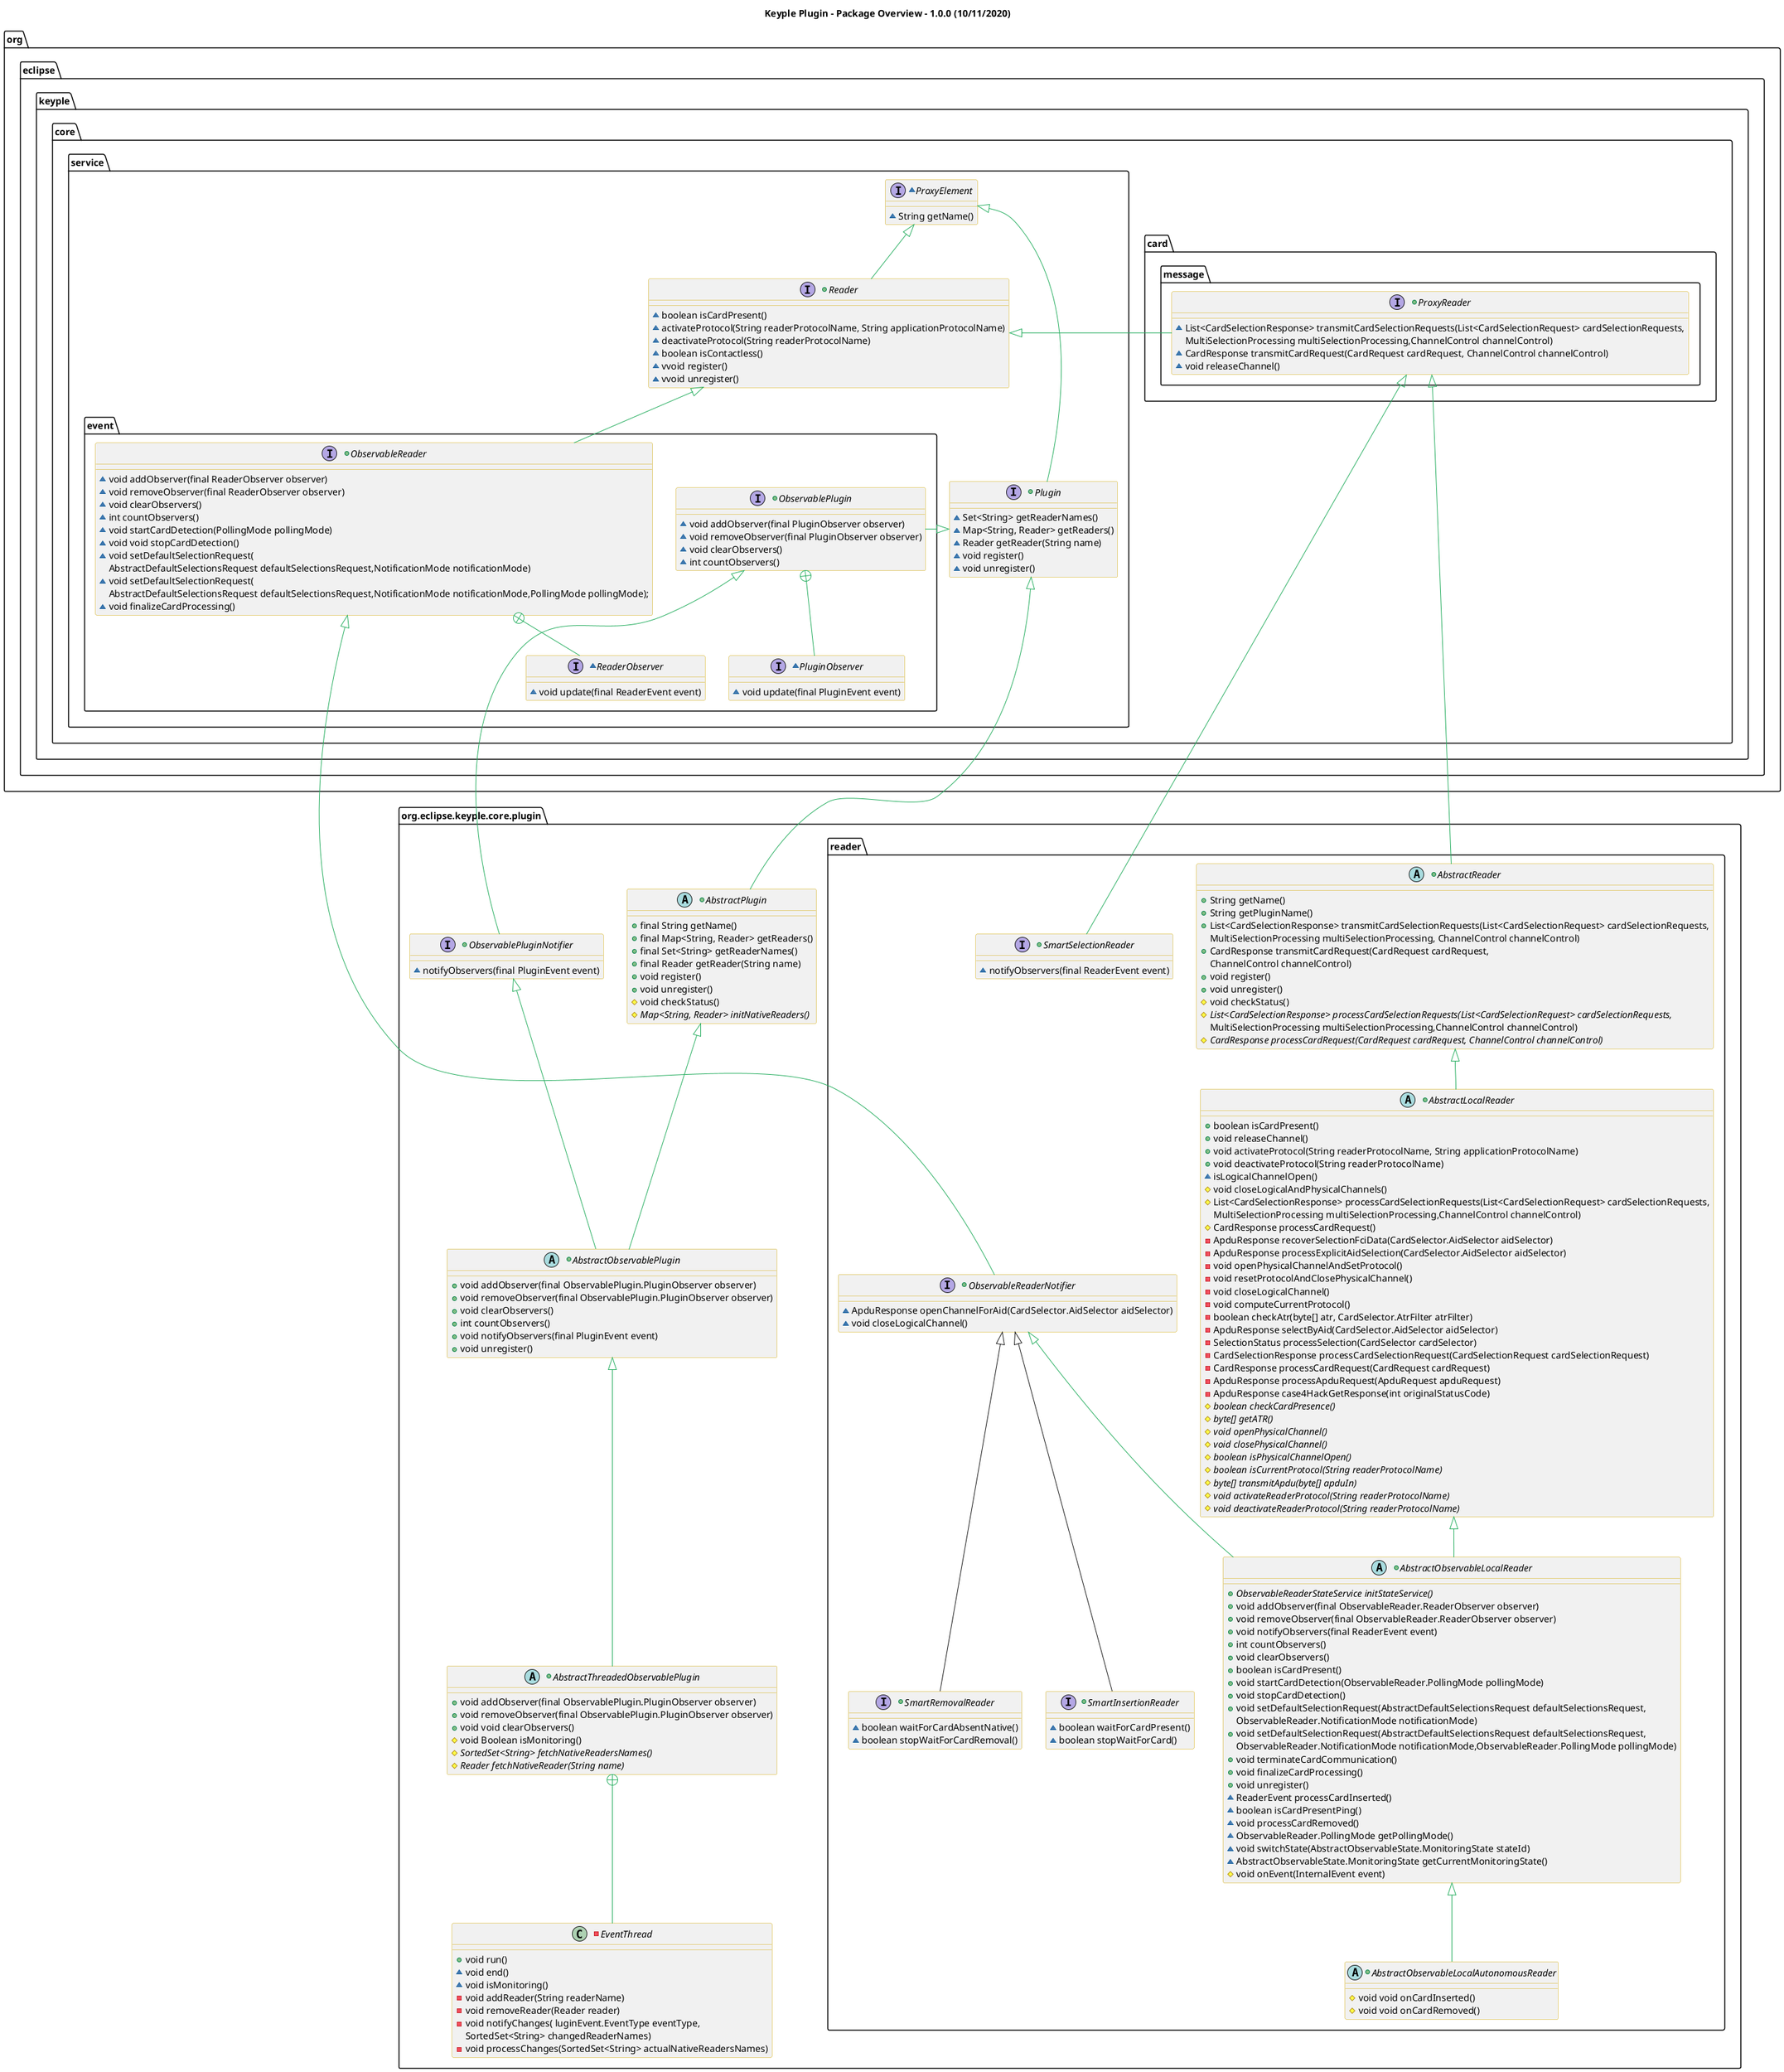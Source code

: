 @startuml
title
    Keyple Plugin - Package Overview - 1.0.0 (10/11/2020)
end title

' == THEME ==

'Couleurs issues de : https://htmlcolorcodes.com/fr/tableau-de-couleur/tableau-de-couleur-design-plat/
!define C_GREY1 F8F9F9
!define C_GREY2 F2F3F4
!define C_GREY3 E5E7E9
!define C_GREY4 D7DBDD
!define C_GREY5 CACFD2
!define C_GREY6 BDC3C7
!define C_LINK 3498DB
!define C_USE 27AE60

skinparam Shadowing false
skinparam ClassFontStyle italic
skinparam ClassBorderColor #D4AC0D
skinparam stereotypeABorderColor #A9DCDF
skinparam stereotypeIBorderColor #B4A7E5
skinparam stereotypeCBorderColor #ADD1B2
skinparam stereotypeEBorderColor #EB93DF
' Red
skinparam ClassBackgroundColor<<red>> #FDEDEC
skinparam ClassBorderColor<<red>> #E74C3C
hide <<red>> stereotype
' Purple
skinparam ClassBackgroundColor<<purple>> #F4ECF7
skinparam ClassBorderColor<<purple>> #8E44AD
hide <<purple>> stereotype
' blue
skinparam ClassBackgroundColor<<blue>> #EBF5FB
skinparam ClassBorderColor<<blue>> #3498DB
hide <<blue>> stereotype
' Green
skinparam ClassBackgroundColor<<green>> #E9F7EF
skinparam ClassBorderColor<<green>> #27AE60
hide <<green>> stereotype
' Grey
skinparam ClassBackgroundColor<<grey>> #EAECEE
skinparam ClassBorderColor<<grey>> #2C3E50
hide <<grey>> stereotype

' == CONTENT ==
package "org.eclipse.keyple.core.card.message" {
    +interface ProxyReader {
        ~List<CardSelectionResponse> transmitCardSelectionRequests(List<CardSelectionRequest> cardSelectionRequests,
        MultiSelectionProcessing multiSelectionProcessing,ChannelControl channelControl)
        ~CardResponse transmitCardRequest(CardRequest cardRequest, ChannelControl channelControl)
        ~void releaseChannel()
    }
}

package "org.eclipse.keyple.core.service" {
    package "event" {
      +interface ObservablePlugin{
        ~void addObserver(final PluginObserver observer)
        ~void removeObserver(final PluginObserver observer)
        ~void clearObservers()
        ~int countObservers()
      }
      ~interface PluginObserver{
        ~void update(final PluginEvent event)
      }
      +interface ObservableReader {
        ~void addObserver(final ReaderObserver observer)
        ~void removeObserver(final ReaderObserver observer)
        ~void clearObservers()
        ~int countObservers()
        ~void startCardDetection(PollingMode pollingMode)
        ~void void stopCardDetection()
        ~void setDefaultSelectionRequest(
        AbstractDefaultSelectionsRequest defaultSelectionsRequest,NotificationMode notificationMode)
        ~void setDefaultSelectionRequest(
        AbstractDefaultSelectionsRequest defaultSelectionsRequest,NotificationMode notificationMode,PollingMode pollingMode);
        ~void finalizeCardProcessing()
      }
      ~interface ReaderObserver{
       ~void update(final ReaderEvent event)
      }
    }
    ~interface ProxyElement{
         ~String getName()
    }
    +interface Plugin {
        ~Set<String> getReaderNames()
        ~Map<String, Reader> getReaders()
        ~Reader getReader(String name)
        ~void register()
        ~void unregister()
    }
    +interface Reader {
        ~boolean isCardPresent()
        ~activateProtocol(String readerProtocolName, String applicationProtocolName)
        ~deactivateProtocol(String readerProtocolName)
        ~boolean isContactless()
        ~vvoid register()
        ~vvoid unregister()
    }
}

package "org.eclipse.keyple.core.plugin" as root {
    +interface ObservablePluginNotifier {
        ~notifyObservers(final PluginEvent event)
    }
    +abstract class AbstractPlugin{
        +final String getName()
        +final Map<String, Reader> getReaders()
        +final Set<String> getReaderNames()
        +final Reader getReader(String name)
        +void register()
        +void unregister()
        #void checkStatus()
        #{abstract} Map<String, Reader> initNativeReaders()

    }
    +abstract class AbstractObservablePlugin {
        +void addObserver(final ObservablePlugin.PluginObserver observer)
        +void removeObserver(final ObservablePlugin.PluginObserver observer)
        +void clearObservers()
        +int countObservers()
        +void notifyObservers(final PluginEvent event)
        +void unregister()
    }

    +abstract class AbstractThreadedObservablePlugin {
        +void addObserver(final ObservablePlugin.PluginObserver observer)
        +void removeObserver(final ObservablePlugin.PluginObserver observer)
        +void void clearObservers()
        #void Boolean isMonitoring()
        #{abstract} SortedSet<String> fetchNativeReadersNames()
        #{abstract} Reader fetchNativeReader(String name)
    }

    -class EventThread {
        +void run()
        ~void end()
        ~void isMonitoring()
        -void addReader(String readerName)
        -void removeReader(Reader reader)
        -void notifyChanges( luginEvent.EventType eventType,
              SortedSet<String> changedReaderNames)
        -void processChanges(SortedSet<String> actualNativeReadersNames)
    }

    package "reader"{
        +interface ObservableReaderNotifier {
            ~ApduResponse openChannelForAid(CardSelector.AidSelector aidSelector)
            ~void closeLogicalChannel()
        }
        +interface SmartSelectionReader {
            ~notifyObservers(final ReaderEvent event)
        }
        +interface SmartRemovalReader {
            ~boolean waitForCardAbsentNative()
            ~boolean stopWaitForCardRemoval()
        }
        +interface SmartInsertionReader {
            ~boolean waitForCardPresent()
            ~boolean stopWaitForCard()
        }
        +abstract class AbstractReader{
            +String getName()
            +String getPluginName()
            +List<CardSelectionResponse> transmitCardSelectionRequests(List<CardSelectionRequest> cardSelectionRequests,
            MultiSelectionProcessing multiSelectionProcessing, ChannelControl channelControl)
            +CardResponse transmitCardRequest(CardRequest cardRequest,
            ChannelControl channelControl)
            +void register()
            +void unregister()
            #void checkStatus()
            #{abstract} List<CardSelectionResponse> processCardSelectionRequests(List<CardSelectionRequest> cardSelectionRequests,
            MultiSelectionProcessing multiSelectionProcessing,ChannelControl channelControl)
            #{abstract} CardResponse processCardRequest(CardRequest cardRequest, ChannelControl channelControl)
        }

         +abstract class AbstractLocalReader{
            +boolean isCardPresent()
            +void releaseChannel()
            +void activateProtocol(String readerProtocolName, String applicationProtocolName)
            +void deactivateProtocol(String readerProtocolName)
            ~isLogicalChannelOpen()
            #void closeLogicalAndPhysicalChannels()
            #List<CardSelectionResponse> processCardSelectionRequests(List<CardSelectionRequest> cardSelectionRequests,
            MultiSelectionProcessing multiSelectionProcessing,ChannelControl channelControl)
            #CardResponse processCardRequest()
            -ApduResponse recoverSelectionFciData(CardSelector.AidSelector aidSelector)
            -ApduResponse processExplicitAidSelection(CardSelector.AidSelector aidSelector)
            -void openPhysicalChannelAndSetProtocol()
            -void resetProtocolAndClosePhysicalChannel()
            -void closeLogicalChannel()
            -void computeCurrentProtocol()
            -boolean checkAtr(byte[] atr, CardSelector.AtrFilter atrFilter)
            -ApduResponse selectByAid(CardSelector.AidSelector aidSelector)
            -SelectionStatus processSelection(CardSelector cardSelector)
            -CardSelectionResponse processCardSelectionRequest(CardSelectionRequest cardSelectionRequest)
            -CardResponse processCardRequest(CardRequest cardRequest)
            -ApduResponse processApduRequest(ApduRequest apduRequest)
            -ApduResponse case4HackGetResponse(int originalStatusCode)
            #{abstract} boolean checkCardPresence()
            #{abstract} byte[] getATR()
            #{abstract} void openPhysicalChannel()
            #{abstract} void closePhysicalChannel()
            #{abstract} boolean isPhysicalChannelOpen()
            #{abstract} boolean isCurrentProtocol(String readerProtocolName)
            #{abstract} byte[] transmitApdu(byte[] apduIn)
            #{abstract} void activateReaderProtocol(String readerProtocolName)
            #{abstract} void deactivateReaderProtocol(String readerProtocolName)
         }

         +abstract class AbstractObservableLocalReader{
            +{abstract} ObservableReaderStateService initStateService()
            +void addObserver(final ObservableReader.ReaderObserver observer)
            +void removeObserver(final ObservableReader.ReaderObserver observer)
            +void notifyObservers(final ReaderEvent event)
            +int countObservers()
            +void clearObservers()
            +boolean isCardPresent()
            +void startCardDetection(ObservableReader.PollingMode pollingMode)
            +void stopCardDetection()
            +void setDefaultSelectionRequest(AbstractDefaultSelectionsRequest defaultSelectionsRequest,
            ObservableReader.NotificationMode notificationMode)
            +void setDefaultSelectionRequest(AbstractDefaultSelectionsRequest defaultSelectionsRequest,
            ObservableReader.NotificationMode notificationMode,ObservableReader.PollingMode pollingMode)
            +void terminateCardCommunication()
            +void finalizeCardProcessing()
            +void unregister()
            ~ReaderEvent processCardInserted()
            ~boolean isCardPresentPing()
            ~void processCardRemoved()
            ~ObservableReader.PollingMode getPollingMode()
            ~void switchState(AbstractObservableState.MonitoringState stateId)
            ~AbstractObservableState.MonitoringState getCurrentMonitoringState()
            #void onEvent(InternalEvent event)

         }

         +abstract class AbstractObservableLocalAutonomousReader{
            #void void onCardInserted()
            #void void onCardRemoved()
         }
    }
}


' Associations
ProxyElement <|-- Reader #C_USE
ProxyElement <|-- Plugin #C_USE
Reader <|- ProxyReader #C_USE
Reader <|-- ObservableReader #C_USE
ObservableReader +-- ReaderObserver #C_USE
ObservableReader <|-- ObservableReaderNotifier #C_USE
ObservableReaderNotifier <|-- SmartRemovalReader
ObservableReaderNotifier <|-- SmartInsertionReader
Plugin <|- AbstractPlugin #C_USE
Plugin <|- ObservablePlugin #C_USE
AbstractPlugin <|-- AbstractObservablePlugin #C_USE
ObservablePluginNotifier <|-- AbstractObservablePlugin #C_USE
AbstractObservablePlugin <|-- AbstractThreadedObservablePlugin #C_USE
AbstractThreadedObservablePlugin +-- EventThread #C_USE
ObservablePlugin <|--- ObservablePluginNotifier #C_USE
ObservablePlugin +-- PluginObserver #C_USE
ProxyReader <|--- AbstractReader #C_USE
ProxyReader <|- SmartSelectionReader #C_USE
AbstractReader <|-- AbstractLocalReader #C_USE
AbstractLocalReader <|-- AbstractObservableLocalReader #C_USE
AbstractObservableLocalReader <|-- AbstractObservableLocalAutonomousReader #C_USE
ObservableReaderNotifier <|-- AbstractObservableLocalReader #C_USE

' == LAYOUT ==


' == STYLE ==

'package root #C_GREY1 {}
'package spi #C_GREY3 {}
'package impl #C_GREY2 {}
'
'interface LocalServiceClient <<green>>
'class LocalServiceClientFactory <<green>>
'interface LocalServiceClientFactoryNameStep <<green>>
'interface LocalServiceClientFactoryNodeStep <<green>>
'interface LocalServiceClientFactoryTimeoutStep <<green>>
'interface LocalServiceClientFactoryReaderStep <<green>>
'interface LocalServiceClientFactoryBuilderStep <<green>>
'class RemoteServiceParameters <<green>>
'class RemoteServiceParametersBuilder <<green>>
'class LocalServiceClientUtils <<green>>
'interface ObservableReaderEventFilter <<green>>
'
'interface LocalServiceServer <<purple>>
'class LocalServiceServerFactory <<purple>>
'interface LocalServiceServerFactoryNameStep <<purple>>
'interface LocalServiceServerFactoryNodeStep <<purple>>
'interface LocalServiceServerFactoryBuilderStep <<purple>>
'class LocalServiceServerUtils <<purple>>
'
'interface PoolLocalServiceServer <<blue>>
'class PoolLocalServiceServerFactory <<blue>>
'interface PoolLocalServiceServerFactoryNameStep <<blue>>
'interface PoolLocalServiceServerFactoryNodeStep <<blue>>
'interface PoolLocalServiceServerFactoryPluginStep <<blue>>
'interface PoolLocalServiceServerFactoryBuilderStep <<blue>>
'class PoolLocalServiceServerUtils <<blue>>



@enduml